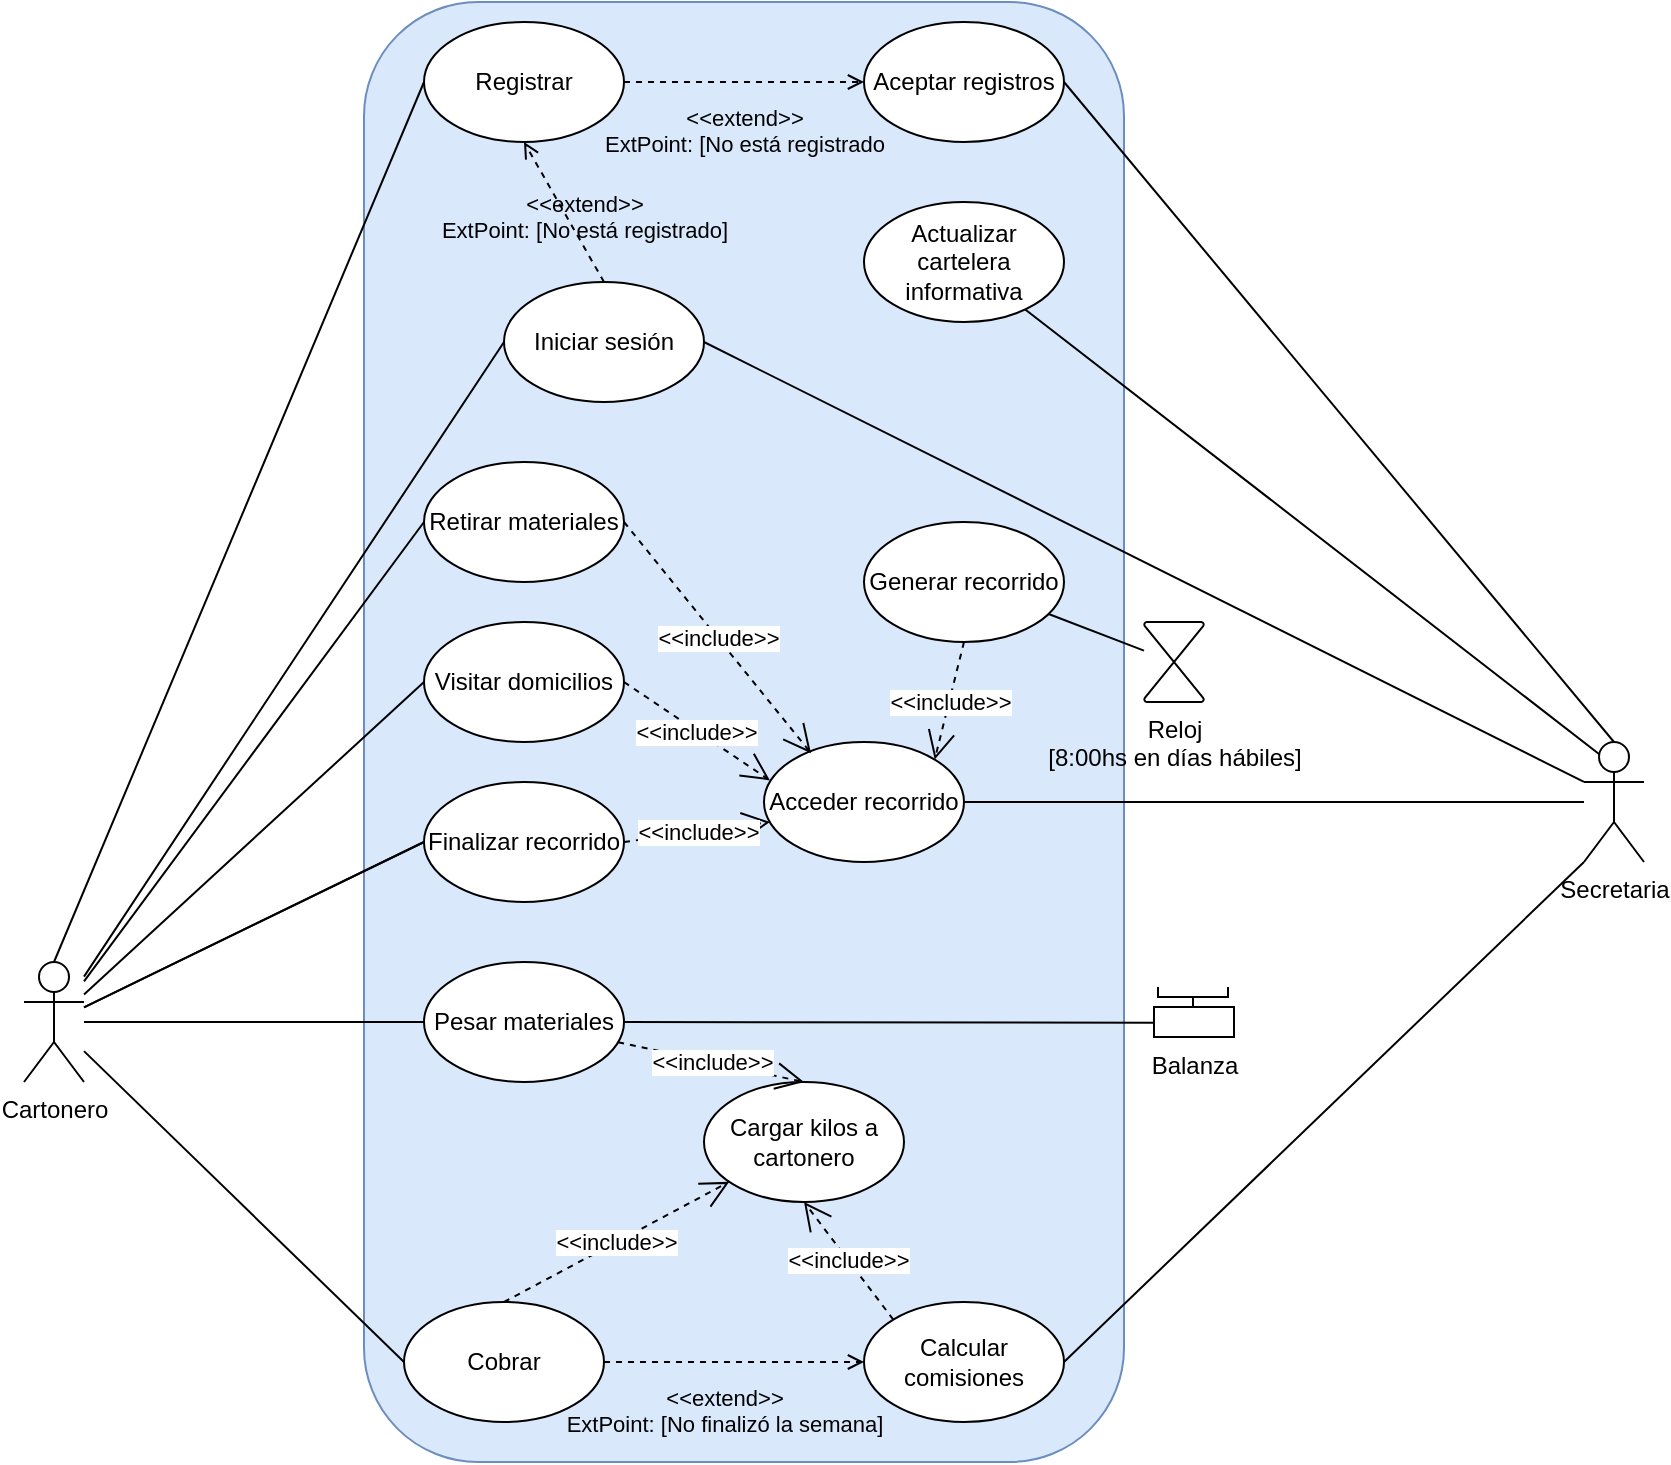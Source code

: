 <mxfile version="14.6.10" type="device"><diagram id="s9NvpuGhBGrTyd9S5Tb7" name="Page-1"><mxGraphModel dx="1865" dy="1717" grid="1" gridSize="10" guides="1" tooltips="1" connect="1" arrows="1" fold="1" page="1" pageScale="1" pageWidth="827" pageHeight="1169" background="#FFFFFF" math="0" shadow="0"><root><mxCell id="0"/><mxCell id="1" parent="0"/><mxCell id="v4ghItt8V3I749tVLDF9-6" value="" style="rounded=1;whiteSpace=wrap;html=1;shadow=0;sketch=0;fillColor=#dae8fc;strokeColor=#6c8ebf;glass=0;" parent="1" vertex="1"><mxGeometry x="100" y="-500" width="380" height="730" as="geometry"/></mxCell><mxCell id="v4ghItt8V3I749tVLDF9-5" value="&lt;font style=&quot;vertical-align: inherit&quot;&gt;&lt;font style=&quot;vertical-align: inherit&quot;&gt;Registrar&lt;/font&gt;&lt;/font&gt;" style="ellipse;whiteSpace=wrap;html=1;shadow=0;sketch=0;" parent="1" vertex="1"><mxGeometry x="130" y="-490" width="100" height="60" as="geometry"/></mxCell><mxCell id="v4ghItt8V3I749tVLDF9-7" value="Iniciar sesión" style="ellipse;whiteSpace=wrap;html=1;shadow=0;sketch=0;" parent="1" vertex="1"><mxGeometry x="170" y="-360" width="100" height="60" as="geometry"/></mxCell><mxCell id="v4ghItt8V3I749tVLDF9-8" value="&lt;font style=&quot;vertical-align: inherit&quot;&gt;&lt;font style=&quot;vertical-align: inherit&quot;&gt;Secretaria&lt;/font&gt;&lt;/font&gt;" style="shape=umlActor;verticalLabelPosition=bottom;verticalAlign=top;html=1;outlineConnect=0;shadow=0;sketch=0;rotation=0;" parent="1" vertex="1"><mxGeometry x="710" y="-130" width="30" height="60" as="geometry"/></mxCell><mxCell id="v4ghItt8V3I749tVLDF9-11" value="" style="endArrow=none;html=1;entryX=0;entryY=0.5;entryDx=0;entryDy=0;" parent="1" source="09NJkB0jVaOJ_fYwEODk-1" target="v4ghItt8V3I749tVLDF9-7" edge="1"><mxGeometry width="50" height="50" relative="1" as="geometry"><mxPoint x="100" y="165.652" as="sourcePoint"/><mxPoint x="440" y="340" as="targetPoint"/></mxGeometry></mxCell><mxCell id="09NJkB0jVaOJ_fYwEODk-1" value="Cartonero" style="shape=umlActor;verticalLabelPosition=bottom;verticalAlign=top;html=1;outlineConnect=0;" parent="1" vertex="1"><mxGeometry x="-70" y="-20" width="30" height="60" as="geometry"/></mxCell><mxCell id="09NJkB0jVaOJ_fYwEODk-3" value="Acceder recorrido" style="ellipse;whiteSpace=wrap;html=1;" parent="1" vertex="1"><mxGeometry x="300" y="-130" width="100" height="60" as="geometry"/></mxCell><mxCell id="bsDSs_Ab-AoSufeJ-hDT-4" value="Retirar materiales" style="ellipse;whiteSpace=wrap;html=1;" parent="1" vertex="1"><mxGeometry x="130" y="-270" width="100" height="60" as="geometry"/></mxCell><mxCell id="bsDSs_Ab-AoSufeJ-hDT-5" value="Pesar materiales" style="ellipse;whiteSpace=wrap;html=1;" parent="1" vertex="1"><mxGeometry x="130" y="-20" width="100" height="60" as="geometry"/></mxCell><mxCell id="QaBL9eEWx1HouYsQQtNL-2" value="&lt;font style=&quot;vertical-align: inherit&quot;&gt;&lt;font style=&quot;vertical-align: inherit&quot;&gt;Cobrar&lt;/font&gt;&lt;/font&gt;" style="ellipse;whiteSpace=wrap;html=1;shadow=0;sketch=0;" parent="1" vertex="1"><mxGeometry x="120" y="150" width="100" height="60" as="geometry"/></mxCell><mxCell id="09NJkB0jVaOJ_fYwEODk-5" value="" style="endArrow=none;html=1;entryX=0;entryY=0.5;entryDx=0;entryDy=0;" parent="1" source="09NJkB0jVaOJ_fYwEODk-1" target="bsDSs_Ab-AoSufeJ-hDT-4" edge="1"><mxGeometry width="50" height="50" relative="1" as="geometry"><mxPoint x="420" y="280" as="sourcePoint"/><mxPoint x="470" y="230" as="targetPoint"/></mxGeometry></mxCell><mxCell id="09NJkB0jVaOJ_fYwEODk-6" value="" style="endArrow=none;html=1;exitX=0;exitY=0.5;exitDx=0;exitDy=0;" parent="1" source="QaBL9eEWx1HouYsQQtNL-1" target="09NJkB0jVaOJ_fYwEODk-1" edge="1"><mxGeometry width="50" height="50" relative="1" as="geometry"><mxPoint x="420" y="280" as="sourcePoint"/><mxPoint x="470" y="230" as="targetPoint"/></mxGeometry></mxCell><mxCell id="09NJkB0jVaOJ_fYwEODk-8" value="" style="endArrow=none;html=1;entryX=0;entryY=0.5;entryDx=0;entryDy=0;" parent="1" source="09NJkB0jVaOJ_fYwEODk-1" target="QaBL9eEWx1HouYsQQtNL-2" edge="1"><mxGeometry width="50" height="50" relative="1" as="geometry"><mxPoint x="420" y="380" as="sourcePoint"/><mxPoint x="470" y="330" as="targetPoint"/></mxGeometry></mxCell><mxCell id="09NJkB0jVaOJ_fYwEODk-9" value="" style="endArrow=none;html=1;exitX=0;exitY=0.5;exitDx=0;exitDy=0;startArrow=none;" parent="1" source="QaBL9eEWx1HouYsQQtNL-1" target="09NJkB0jVaOJ_fYwEODk-1" edge="1"><mxGeometry width="50" height="50" relative="1" as="geometry"><mxPoint x="420" y="380" as="sourcePoint"/><mxPoint x="470" y="330" as="targetPoint"/></mxGeometry></mxCell><mxCell id="TLJtTSsj_nXyduRKrkTK-7" value="Generar recorrido" style="ellipse;whiteSpace=wrap;html=1;" parent="1" vertex="1"><mxGeometry x="350" y="-240" width="100" height="60" as="geometry"/></mxCell><mxCell id="TLJtTSsj_nXyduRKrkTK-12" value="" style="endArrow=none;html=1;" parent="1" source="TLJtTSsj_nXyduRKrkTK-7" target="09NJkB0jVaOJ_fYwEODk-25" edge="1"><mxGeometry width="50" height="50" relative="1" as="geometry"><mxPoint x="510" y="410" as="sourcePoint"/><mxPoint x="730" y="332.034" as="targetPoint"/></mxGeometry></mxCell><mxCell id="TLJtTSsj_nXyduRKrkTK-18" value="&amp;lt;&amp;lt;include&amp;gt;&amp;gt;" style="endArrow=open;endSize=12;dashed=1;html=1;exitX=0.5;exitY=1;exitDx=0;exitDy=0;entryX=1;entryY=0;entryDx=0;entryDy=0;" parent="1" source="TLJtTSsj_nXyduRKrkTK-7" target="09NJkB0jVaOJ_fYwEODk-3" edge="1"><mxGeometry width="160" relative="1" as="geometry"><mxPoint x="275.96" y="179.04" as="sourcePoint"/><mxPoint x="330" y="230" as="targetPoint"/></mxGeometry></mxCell><mxCell id="TLJtTSsj_nXyduRKrkTK-19" value="&amp;lt;&amp;lt;include&amp;gt;&amp;gt;" style="endArrow=open;endSize=12;dashed=1;html=1;entryX=0.03;entryY=0.667;entryDx=0;entryDy=0;exitX=1;exitY=0.5;exitDx=0;exitDy=0;entryPerimeter=0;" parent="1" source="QaBL9eEWx1HouYsQQtNL-1" target="09NJkB0jVaOJ_fYwEODk-3" edge="1"><mxGeometry width="160" relative="1" as="geometry"><mxPoint x="340.0" y="270" as="sourcePoint"/><mxPoint x="424.0" y="270" as="targetPoint"/></mxGeometry></mxCell><mxCell id="09NJkB0jVaOJ_fYwEODk-17" style="edgeStyle=none;rounded=0;orthogonalLoop=1;jettySize=auto;html=1;exitX=0.75;exitY=1;exitDx=0;exitDy=0;endArrow=none;endFill=0;" parent="1" edge="1"><mxGeometry relative="1" as="geometry"><mxPoint x="90" y="-40" as="sourcePoint"/><mxPoint x="90" y="-40" as="targetPoint"/></mxGeometry></mxCell><mxCell id="TLJtTSsj_nXyduRKrkTK-27" value="&amp;lt;&amp;lt;extend&amp;gt;&amp;gt;&lt;br&gt;ExtPoint: [No está registrado]" style="html=1;verticalAlign=bottom;labelBackgroundColor=none;endArrow=open;endFill=0;dashed=1;exitX=0.5;exitY=0;exitDx=0;exitDy=0;entryX=0.5;entryY=1;entryDx=0;entryDy=0;" parent="1" source="v4ghItt8V3I749tVLDF9-7" target="v4ghItt8V3I749tVLDF9-5" edge="1"><mxGeometry x="-0.5" width="160" relative="1" as="geometry"><mxPoint x="310" y="40" as="sourcePoint"/><mxPoint x="300" y="10" as="targetPoint"/><mxPoint as="offset"/><Array as="points"/></mxGeometry></mxCell><mxCell id="QaBL9eEWx1HouYsQQtNL-9" value="" style="endArrow=none;html=1;exitX=0.038;exitY=0.523;exitDx=0;exitDy=0;exitPerimeter=0;" parent="1" target="bsDSs_Ab-AoSufeJ-hDT-5" edge="1" source="09NJkB0jVaOJ_fYwEODk-27"><mxGeometry width="50" height="50" relative="1" as="geometry"><mxPoint x="620" y="219" as="sourcePoint"/><mxPoint x="360" y="220.005" as="targetPoint"/></mxGeometry></mxCell><mxCell id="09NJkB0jVaOJ_fYwEODk-25" value="Reloj&lt;br&gt;[8:00hs en días hábiles]" style="verticalLabelPosition=bottom;verticalAlign=top;html=1;shape=mxgraph.flowchart.collate;" parent="1" vertex="1"><mxGeometry x="490" y="-190" width="30" height="40" as="geometry"/></mxCell><mxCell id="09NJkB0jVaOJ_fYwEODk-26" value="" style="strokeWidth=1;html=1;shape=mxgraph.flowchart.annotation_2;align=left;labelPosition=right;pointerEvents=1;rotation=-90;" parent="1" vertex="1"><mxGeometry x="509.5" y="-20" width="10" height="35" as="geometry"/></mxCell><mxCell id="09NJkB0jVaOJ_fYwEODk-27" value="Balanza" style="verticalLabelPosition=bottom;verticalAlign=top;html=1;shape=mxgraph.basic.rect;fillColor2=none;strokeWidth=1;size=20;indent=5;shadow=0;" parent="1" vertex="1"><mxGeometry x="495" y="2.5" width="40" height="15" as="geometry"/></mxCell><mxCell id="3BDqnFT19Yh36ml_-drB-1" value="&amp;lt;&amp;lt;include&amp;gt;&amp;gt;" style="endArrow=open;endSize=12;dashed=1;html=1;exitX=1;exitY=0.5;exitDx=0;exitDy=0;entryX=0.235;entryY=0.093;entryDx=0;entryDy=0;entryPerimeter=0;" edge="1" parent="1" source="bsDSs_Ab-AoSufeJ-hDT-4" target="09NJkB0jVaOJ_fYwEODk-3"><mxGeometry width="160" relative="1" as="geometry"><mxPoint x="382.426" y="-198.284" as="sourcePoint"/><mxPoint x="430" y="280" as="targetPoint"/></mxGeometry></mxCell><mxCell id="3BDqnFT19Yh36ml_-drB-4" value="Visitar domicilios" style="ellipse;whiteSpace=wrap;html=1;" vertex="1" parent="1"><mxGeometry x="130" y="-190" width="100" height="60" as="geometry"/></mxCell><mxCell id="3BDqnFT19Yh36ml_-drB-6" value="&amp;lt;&amp;lt;include&amp;gt;&amp;gt;" style="endArrow=open;endSize=12;dashed=1;html=1;exitX=1;exitY=0.5;exitDx=0;exitDy=0;entryX=0.03;entryY=0.32;entryDx=0;entryDy=0;entryPerimeter=0;" edge="1" parent="1" source="3BDqnFT19Yh36ml_-drB-4" target="09NJkB0jVaOJ_fYwEODk-3"><mxGeometry width="160" relative="1" as="geometry"><mxPoint x="382.426" y="-141.716" as="sourcePoint"/><mxPoint x="462.145" y="-71.213" as="targetPoint"/></mxGeometry></mxCell><mxCell id="3BDqnFT19Yh36ml_-drB-7" value="" style="endArrow=none;html=1;entryX=0;entryY=0.5;entryDx=0;entryDy=0;" edge="1" parent="1" source="09NJkB0jVaOJ_fYwEODk-1" target="3BDqnFT19Yh36ml_-drB-4"><mxGeometry width="50" height="50" relative="1" as="geometry"><mxPoint x="90" y="-58.78" as="sourcePoint"/><mxPoint x="280" y="-170" as="targetPoint"/></mxGeometry></mxCell><mxCell id="3BDqnFT19Yh36ml_-drB-8" value="" style="endArrow=none;html=1;entryX=0;entryY=0.5;entryDx=0;entryDy=0;exitX=0.5;exitY=0;exitDx=0;exitDy=0;exitPerimeter=0;" edge="1" parent="1" source="09NJkB0jVaOJ_fYwEODk-1" target="v4ghItt8V3I749tVLDF9-5"><mxGeometry width="50" height="50" relative="1" as="geometry"><mxPoint x="90" y="-63.75" as="sourcePoint"/><mxPoint x="315" y="-270" as="targetPoint"/></mxGeometry></mxCell><mxCell id="3BDqnFT19Yh36ml_-drB-9" value="Cargar kilos a cartonero" style="ellipse;whiteSpace=wrap;html=1;" vertex="1" parent="1"><mxGeometry x="270" y="40" width="100" height="60" as="geometry"/></mxCell><mxCell id="3BDqnFT19Yh36ml_-drB-10" value="&amp;lt;&amp;lt;include&amp;gt;&amp;gt;" style="endArrow=open;endSize=12;dashed=1;html=1;entryX=0.5;entryY=0;entryDx=0;entryDy=0;" edge="1" parent="1" source="bsDSs_Ab-AoSufeJ-hDT-5" target="3BDqnFT19Yh36ml_-drB-9"><mxGeometry width="160" relative="1" as="geometry"><mxPoint x="383.305" y="342.314" as="sourcePoint"/><mxPoint x="462.145" y="291.213" as="targetPoint"/></mxGeometry></mxCell><mxCell id="3BDqnFT19Yh36ml_-drB-11" value="&amp;lt;&amp;lt;include&amp;gt;&amp;gt;" style="endArrow=open;endSize=12;dashed=1;html=1;exitX=0.5;exitY=0;exitDx=0;exitDy=0;" edge="1" parent="1" source="QaBL9eEWx1HouYsQQtNL-2" target="3BDqnFT19Yh36ml_-drB-9"><mxGeometry width="160" relative="1" as="geometry"><mxPoint x="375" y="497.5" as="sourcePoint"/><mxPoint x="375" y="570" as="targetPoint"/></mxGeometry></mxCell><mxCell id="QaBL9eEWx1HouYsQQtNL-1" value="Finalizar recorrido" style="ellipse;whiteSpace=wrap;html=1;shadow=0;sketch=0;" parent="1" vertex="1"><mxGeometry x="130" y="-110" width="100" height="60" as="geometry"/></mxCell><mxCell id="3BDqnFT19Yh36ml_-drB-12" value="" style="endArrow=none;html=1;exitX=0;exitY=0.5;exitDx=0;exitDy=0;" edge="1" parent="1" source="bsDSs_Ab-AoSufeJ-hDT-5" target="09NJkB0jVaOJ_fYwEODk-1"><mxGeometry width="50" height="50" relative="1" as="geometry"><mxPoint x="305" y="127.5" as="sourcePoint"/><mxPoint x="80" y="-48.281" as="targetPoint"/></mxGeometry></mxCell><mxCell id="3BDqnFT19Yh36ml_-drB-13" value="&lt;font style=&quot;vertical-align: inherit&quot;&gt;&lt;font style=&quot;vertical-align: inherit&quot;&gt;Aceptar registros&lt;/font&gt;&lt;/font&gt;" style="ellipse;whiteSpace=wrap;html=1;shadow=0;sketch=0;" vertex="1" parent="1"><mxGeometry x="350" y="-490" width="100" height="60" as="geometry"/></mxCell><mxCell id="3BDqnFT19Yh36ml_-drB-14" value="&amp;lt;&amp;lt;extend&amp;gt;&amp;gt;&lt;br&gt;ExtPoint: [No está registrado" style="html=1;verticalAlign=bottom;labelBackgroundColor=none;endArrow=open;endFill=0;dashed=1;exitX=1;exitY=0.5;exitDx=0;exitDy=0;entryX=0;entryY=0.5;entryDx=0;entryDy=0;" edge="1" parent="1" source="v4ghItt8V3I749tVLDF9-5" target="3BDqnFT19Yh36ml_-drB-13"><mxGeometry y="-40" width="160" relative="1" as="geometry"><mxPoint x="251" y="-450" as="sourcePoint"/><mxPoint x="351" y="-450" as="targetPoint"/><mxPoint as="offset"/><Array as="points"/></mxGeometry></mxCell><mxCell id="3BDqnFT19Yh36ml_-drB-15" value="&lt;font style=&quot;vertical-align: inherit&quot;&gt;&lt;font style=&quot;vertical-align: inherit&quot;&gt;Actualizar cartelera informativa&lt;/font&gt;&lt;/font&gt;" style="ellipse;whiteSpace=wrap;html=1;shadow=0;sketch=0;" vertex="1" parent="1"><mxGeometry x="350" y="-400" width="100" height="60" as="geometry"/></mxCell><mxCell id="3BDqnFT19Yh36ml_-drB-16" value="&lt;font style=&quot;vertical-align: inherit&quot;&gt;&lt;font style=&quot;vertical-align: inherit&quot;&gt;Calcular comisiones&lt;/font&gt;&lt;/font&gt;" style="ellipse;whiteSpace=wrap;html=1;shadow=0;sketch=0;" vertex="1" parent="1"><mxGeometry x="350" y="150" width="100" height="60" as="geometry"/></mxCell><mxCell id="3BDqnFT19Yh36ml_-drB-19" value="&amp;lt;&amp;lt;extend&amp;gt;&amp;gt;&lt;br&gt;ExtPoint: [No finalizó la semana]" style="html=1;verticalAlign=bottom;labelBackgroundColor=none;endArrow=open;endFill=0;dashed=1;exitX=1;exitY=0.5;exitDx=0;exitDy=0;entryX=0;entryY=0.5;entryDx=0;entryDy=0;" edge="1" parent="1" source="QaBL9eEWx1HouYsQQtNL-2" target="3BDqnFT19Yh36ml_-drB-16"><mxGeometry x="-0.077" y="-40" width="160" relative="1" as="geometry"><mxPoint x="690" y="150" as="sourcePoint"/><mxPoint x="690" y="70" as="targetPoint"/><mxPoint as="offset"/><Array as="points"/></mxGeometry></mxCell><mxCell id="3BDqnFT19Yh36ml_-drB-20" value="&amp;lt;&amp;lt;include&amp;gt;&amp;gt;" style="endArrow=open;endSize=12;dashed=1;html=1;exitX=0;exitY=0;exitDx=0;exitDy=0;entryX=0.5;entryY=1;entryDx=0;entryDy=0;" edge="1" parent="1" source="3BDqnFT19Yh36ml_-drB-16" target="3BDqnFT19Yh36ml_-drB-9"><mxGeometry width="160" relative="1" as="geometry"><mxPoint x="180" y="160" as="sourcePoint"/><mxPoint x="292.63" y="99.931" as="targetPoint"/></mxGeometry></mxCell><mxCell id="3BDqnFT19Yh36ml_-drB-23" value="" style="endArrow=none;html=1;entryX=1;entryY=0.5;entryDx=0;entryDy=0;exitX=0;exitY=0.333;exitDx=0;exitDy=0;exitPerimeter=0;" edge="1" parent="1" source="v4ghItt8V3I749tVLDF9-8" target="v4ghItt8V3I749tVLDF9-7"><mxGeometry width="50" height="50" relative="1" as="geometry"><mxPoint x="630" y="-20" as="sourcePoint"/><mxPoint x="815" y="-460" as="targetPoint"/></mxGeometry></mxCell><mxCell id="3BDqnFT19Yh36ml_-drB-24" value="" style="endArrow=none;html=1;entryX=1;entryY=0.5;entryDx=0;entryDy=0;exitX=0.5;exitY=0;exitDx=0;exitDy=0;exitPerimeter=0;" edge="1" parent="1" source="v4ghItt8V3I749tVLDF9-8" target="3BDqnFT19Yh36ml_-drB-13"><mxGeometry width="50" height="50" relative="1" as="geometry"><mxPoint x="584" as="sourcePoint"/><mxPoint x="769" y="-440" as="targetPoint"/></mxGeometry></mxCell><mxCell id="3BDqnFT19Yh36ml_-drB-25" value="" style="endArrow=none;html=1;entryX=1;entryY=0.5;entryDx=0;entryDy=0;" edge="1" parent="1" source="v4ghItt8V3I749tVLDF9-8" target="09NJkB0jVaOJ_fYwEODk-3"><mxGeometry width="50" height="50" relative="1" as="geometry"><mxPoint x="570" y="-80" as="sourcePoint"/><mxPoint x="130" y="-300" as="targetPoint"/></mxGeometry></mxCell><mxCell id="3BDqnFT19Yh36ml_-drB-26" value="" style="endArrow=none;html=1;exitX=0.25;exitY=0.1;exitDx=0;exitDy=0;exitPerimeter=0;" edge="1" parent="1" source="v4ghItt8V3I749tVLDF9-8" target="3BDqnFT19Yh36ml_-drB-15"><mxGeometry width="50" height="50" relative="1" as="geometry"><mxPoint x="750" y="-180" as="sourcePoint"/><mxPoint x="310" y="-400" as="targetPoint"/></mxGeometry></mxCell><mxCell id="3BDqnFT19Yh36ml_-drB-27" value="" style="endArrow=none;html=1;entryX=1;entryY=0.5;entryDx=0;entryDy=0;exitX=0;exitY=1;exitDx=0;exitDy=0;exitPerimeter=0;" edge="1" parent="1" source="v4ghItt8V3I749tVLDF9-8" target="3BDqnFT19Yh36ml_-drB-16"><mxGeometry width="50" height="50" relative="1" as="geometry"><mxPoint x="500" y="130" as="sourcePoint"/><mxPoint x="60" y="-90" as="targetPoint"/></mxGeometry></mxCell></root></mxGraphModel></diagram></mxfile>